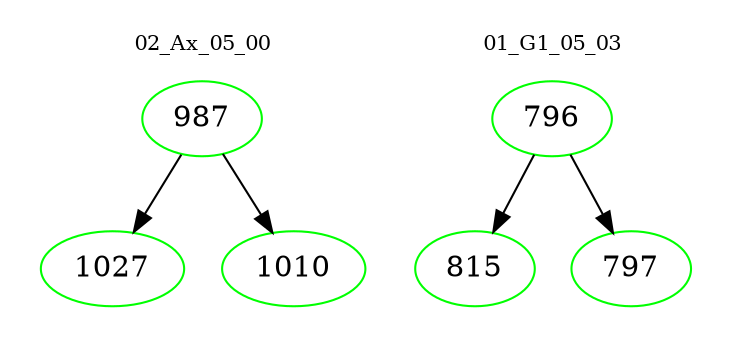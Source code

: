 digraph{
subgraph cluster_0 {
color = white
label = "02_Ax_05_00";
fontsize=10;
T0_987 [label="987", color="green"]
T0_987 -> T0_1027 [color="black"]
T0_1027 [label="1027", color="green"]
T0_987 -> T0_1010 [color="black"]
T0_1010 [label="1010", color="green"]
}
subgraph cluster_1 {
color = white
label = "01_G1_05_03";
fontsize=10;
T1_796 [label="796", color="green"]
T1_796 -> T1_815 [color="black"]
T1_815 [label="815", color="green"]
T1_796 -> T1_797 [color="black"]
T1_797 [label="797", color="green"]
}
}

